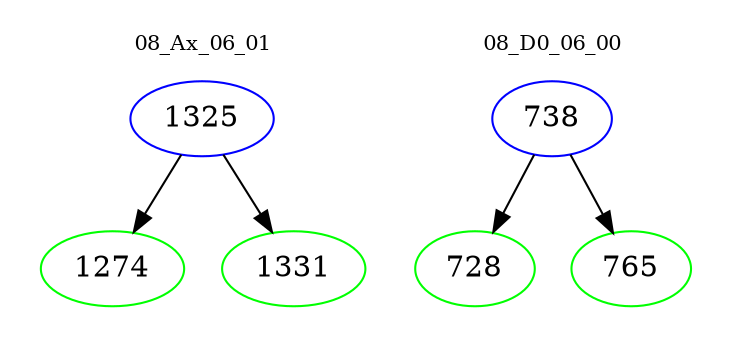 digraph{
subgraph cluster_0 {
color = white
label = "08_Ax_06_01";
fontsize=10;
T0_1325 [label="1325", color="blue"]
T0_1325 -> T0_1274 [color="black"]
T0_1274 [label="1274", color="green"]
T0_1325 -> T0_1331 [color="black"]
T0_1331 [label="1331", color="green"]
}
subgraph cluster_1 {
color = white
label = "08_D0_06_00";
fontsize=10;
T1_738 [label="738", color="blue"]
T1_738 -> T1_728 [color="black"]
T1_728 [label="728", color="green"]
T1_738 -> T1_765 [color="black"]
T1_765 [label="765", color="green"]
}
}
